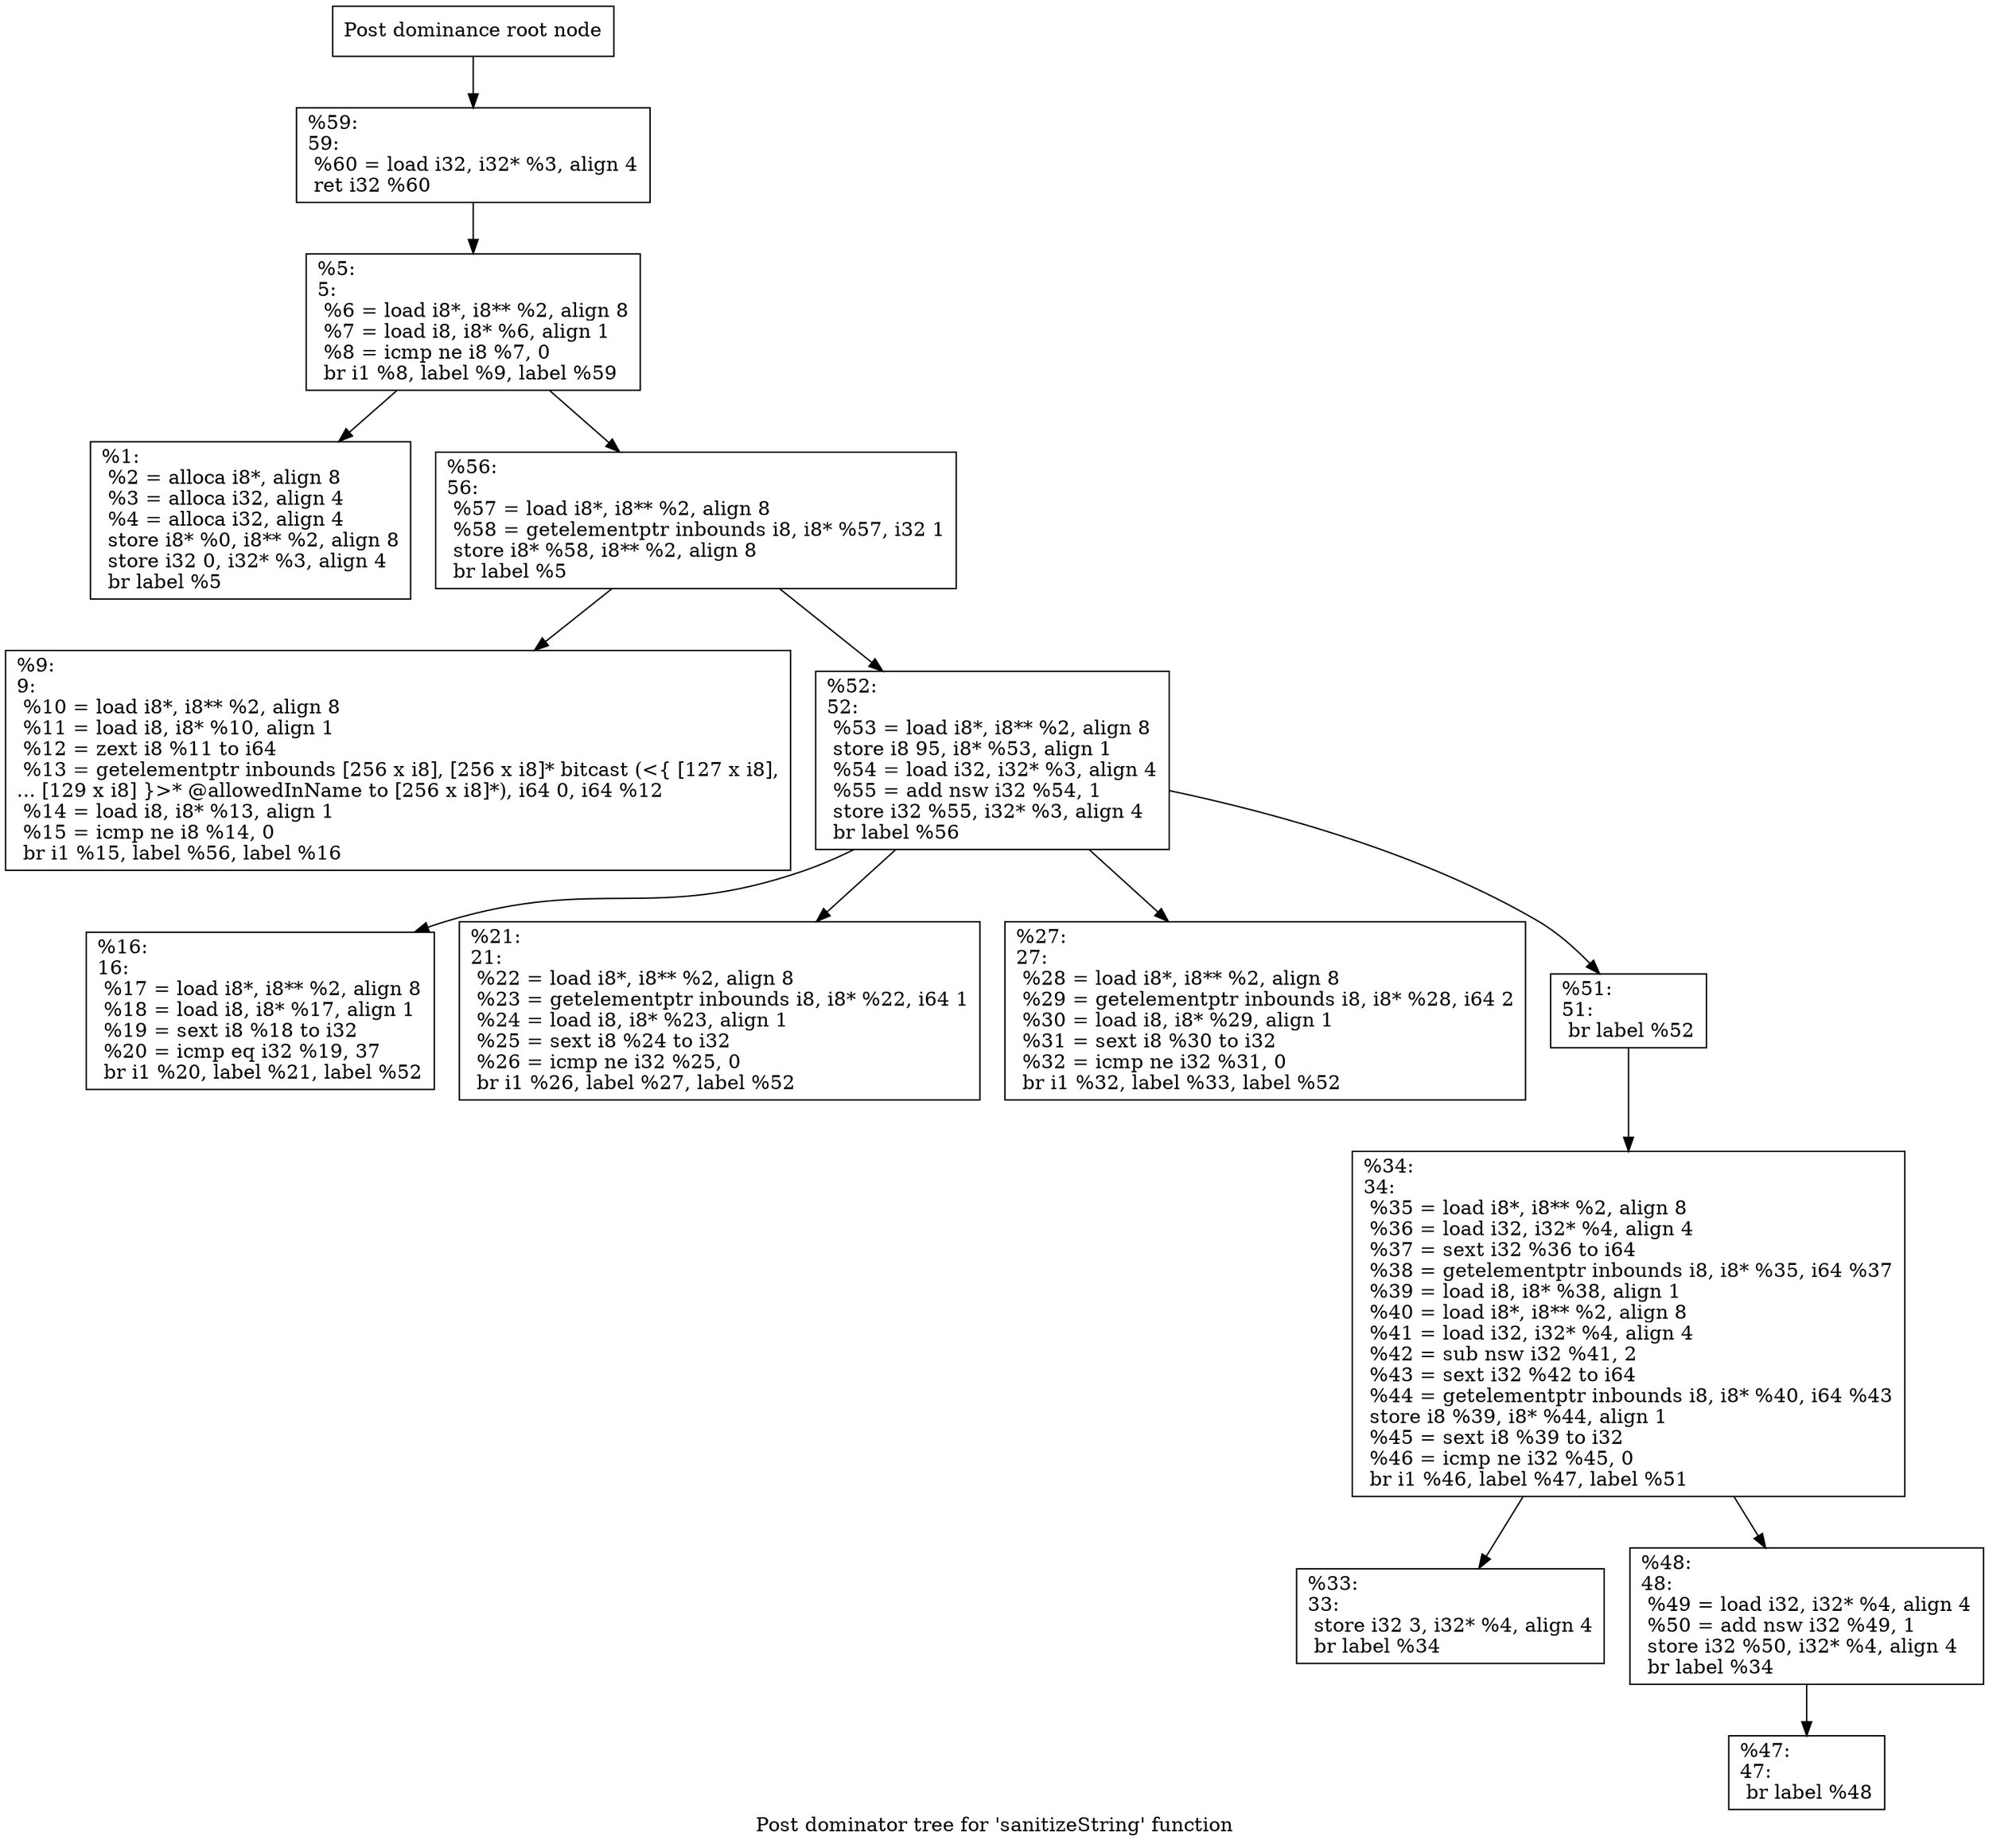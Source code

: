 digraph "Post dominator tree for 'sanitizeString' function" {
	label="Post dominator tree for 'sanitizeString' function";

	Node0x1777250 [shape=record,label="{Post dominance root node}"];
	Node0x1777250 -> Node0x173c2b0;
	Node0x173c2b0 [shape=record,label="{%59:\l59:                                               \l  %60 = load i32, i32* %3, align 4\l  ret i32 %60\l}"];
	Node0x173c2b0 -> Node0x16f5120;
	Node0x16f5120 [shape=record,label="{%5:\l5:                                                \l  %6 = load i8*, i8** %2, align 8\l  %7 = load i8, i8* %6, align 1\l  %8 = icmp ne i8 %7, 0\l  br i1 %8, label %9, label %59\l}"];
	Node0x16f5120 -> Node0x16df210;
	Node0x16f5120 -> Node0x17375a0;
	Node0x16df210 [shape=record,label="{%1:\l  %2 = alloca i8*, align 8\l  %3 = alloca i32, align 4\l  %4 = alloca i32, align 4\l  store i8* %0, i8** %2, align 8\l  store i32 0, i32* %3, align 4\l  br label %5\l}"];
	Node0x17375a0 [shape=record,label="{%56:\l56:                                               \l  %57 = load i8*, i8** %2, align 8\l  %58 = getelementptr inbounds i8, i8* %57, i32 1\l  store i8* %58, i8** %2, align 8\l  br label %5\l}"];
	Node0x17375a0 -> Node0x1736fc0;
	Node0x17375a0 -> Node0x1730c40;
	Node0x1736fc0 [shape=record,label="{%9:\l9:                                                \l  %10 = load i8*, i8** %2, align 8\l  %11 = load i8, i8* %10, align 1\l  %12 = zext i8 %11 to i64\l  %13 = getelementptr inbounds [256 x i8], [256 x i8]* bitcast (\<\{ [127 x i8],\l... [129 x i8] \}\>* @allowedInName to [256 x i8]*), i64 0, i64 %12\l  %14 = load i8, i8* %13, align 1\l  %15 = icmp ne i8 %14, 0\l  br i1 %15, label %56, label %16\l}"];
	Node0x1730c40 [shape=record,label="{%52:\l52:                                               \l  %53 = load i8*, i8** %2, align 8\l  store i8 95, i8* %53, align 1\l  %54 = load i32, i32* %3, align 4\l  %55 = add nsw i32 %54, 1\l  store i32 %55, i32* %3, align 4\l  br label %56\l}"];
	Node0x1730c40 -> Node0x16c2b70;
	Node0x1730c40 -> Node0x17258b0;
	Node0x1730c40 -> Node0x170a350;
	Node0x1730c40 -> Node0x16f1030;
	Node0x16c2b70 [shape=record,label="{%16:\l16:                                               \l  %17 = load i8*, i8** %2, align 8\l  %18 = load i8, i8* %17, align 1\l  %19 = sext i8 %18 to i32\l  %20 = icmp eq i32 %19, 37\l  br i1 %20, label %21, label %52\l}"];
	Node0x17258b0 [shape=record,label="{%21:\l21:                                               \l  %22 = load i8*, i8** %2, align 8\l  %23 = getelementptr inbounds i8, i8* %22, i64 1\l  %24 = load i8, i8* %23, align 1\l  %25 = sext i8 %24 to i32\l  %26 = icmp ne i32 %25, 0\l  br i1 %26, label %27, label %52\l}"];
	Node0x170a350 [shape=record,label="{%27:\l27:                                               \l  %28 = load i8*, i8** %2, align 8\l  %29 = getelementptr inbounds i8, i8* %28, i64 2\l  %30 = load i8, i8* %29, align 1\l  %31 = sext i8 %30 to i32\l  %32 = icmp ne i32 %31, 0\l  br i1 %32, label %33, label %52\l}"];
	Node0x16f1030 [shape=record,label="{%51:\l51:                                               \l  br label %52\l}"];
	Node0x16f1030 -> Node0x16ff850;
	Node0x16ff850 [shape=record,label="{%34:\l34:                                               \l  %35 = load i8*, i8** %2, align 8\l  %36 = load i32, i32* %4, align 4\l  %37 = sext i32 %36 to i64\l  %38 = getelementptr inbounds i8, i8* %35, i64 %37\l  %39 = load i8, i8* %38, align 1\l  %40 = load i8*, i8** %2, align 8\l  %41 = load i32, i32* %4, align 4\l  %42 = sub nsw i32 %41, 2\l  %43 = sext i32 %42 to i64\l  %44 = getelementptr inbounds i8, i8* %40, i64 %43\l  store i8 %39, i8* %44, align 1\l  %45 = sext i8 %39 to i32\l  %46 = icmp ne i32 %45, 0\l  br i1 %46, label %47, label %51\l}"];
	Node0x16ff850 -> Node0x16b9290;
	Node0x16ff850 -> Node0x173d2e0;
	Node0x16b9290 [shape=record,label="{%33:\l33:                                               \l  store i32 3, i32* %4, align 4\l  br label %34\l}"];
	Node0x173d2e0 [shape=record,label="{%48:\l48:                                               \l  %49 = load i32, i32* %4, align 4\l  %50 = add nsw i32 %49, 1\l  store i32 %50, i32* %4, align 4\l  br label %34\l}"];
	Node0x173d2e0 -> Node0x16e1f50;
	Node0x16e1f50 [shape=record,label="{%47:\l47:                                               \l  br label %48\l}"];
}
